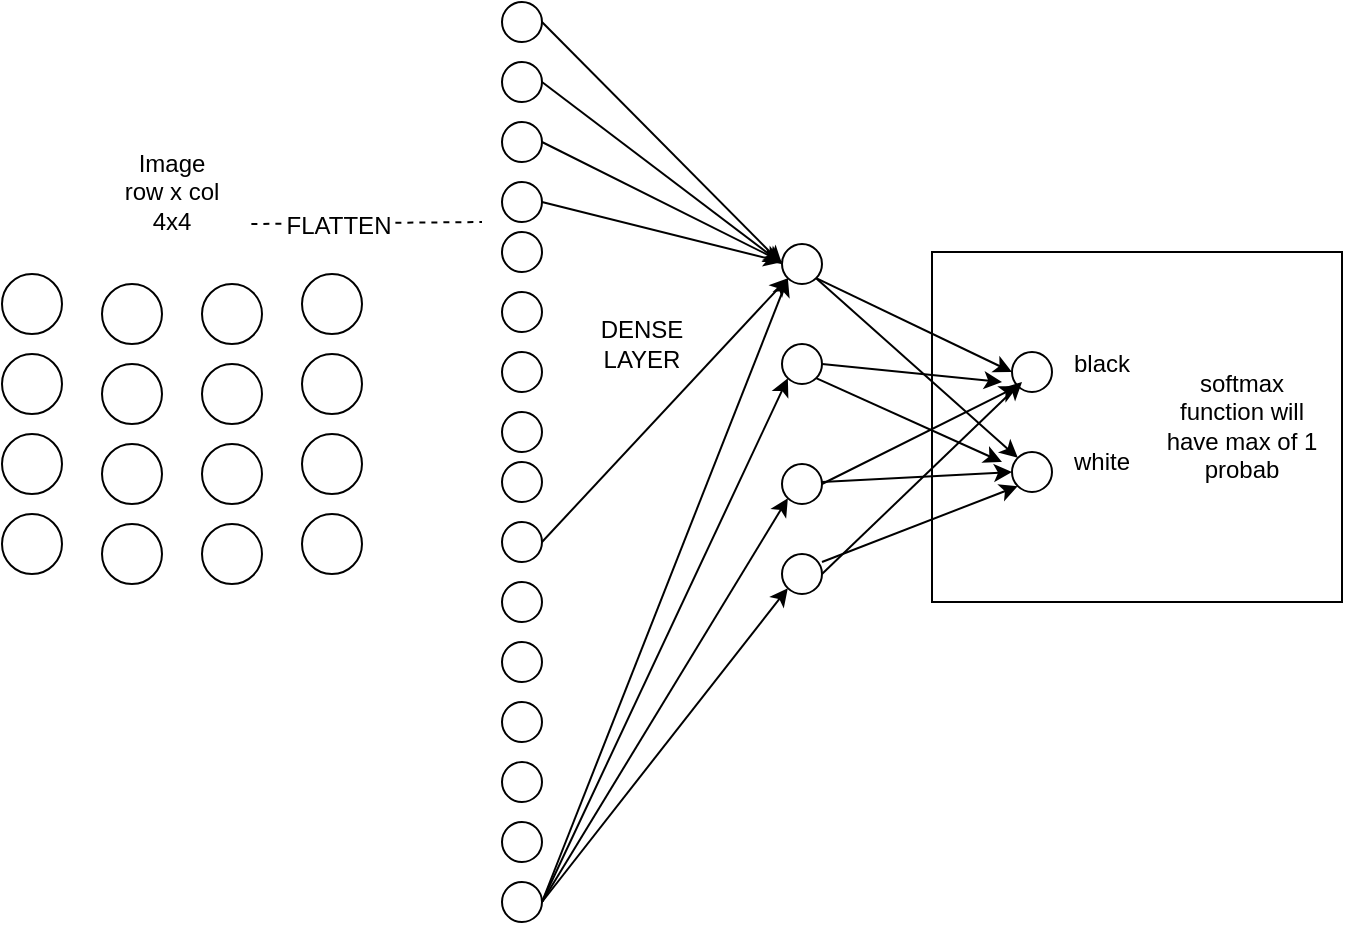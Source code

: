<mxGraphModel dx="2017" dy="762" grid="1" gridSize="10" guides="1" tooltips="1" connect="1" arrows="1" fold="1" page="1" pageScale="1" pageWidth="850" pageHeight="1100" background="#ffffff"><root><mxCell id="0"/><mxCell id="1" parent="0"/><mxCell id="76" value="" style="rounded=0;whiteSpace=wrap;html=1;" vertex="1" parent="1"><mxGeometry x="385" y="345" width="205" height="175" as="geometry"/></mxCell><mxCell id="5" value="" style="ellipse;whiteSpace=wrap;html=1;" vertex="1" parent="1"><mxGeometry x="170" y="220" width="20" height="20" as="geometry"/></mxCell><mxCell id="6" value="" style="ellipse;whiteSpace=wrap;html=1;" vertex="1" parent="1"><mxGeometry x="170" y="250" width="20" height="20" as="geometry"/></mxCell><mxCell id="7" value="" style="ellipse;whiteSpace=wrap;html=1;" vertex="1" parent="1"><mxGeometry x="170" y="280" width="20" height="20" as="geometry"/></mxCell><mxCell id="8" value="" style="ellipse;whiteSpace=wrap;html=1;" vertex="1" parent="1"><mxGeometry x="170" y="310" width="20" height="20" as="geometry"/></mxCell><mxCell id="13" value="" style="ellipse;whiteSpace=wrap;html=1;" vertex="1" parent="1"><mxGeometry x="-80" y="356" width="30" height="30" as="geometry"/></mxCell><mxCell id="14" value="" style="ellipse;whiteSpace=wrap;html=1;" vertex="1" parent="1"><mxGeometry x="-80" y="396" width="30" height="30" as="geometry"/></mxCell><mxCell id="15" value="" style="ellipse;whiteSpace=wrap;html=1;" vertex="1" parent="1"><mxGeometry x="-80" y="436" width="30" height="30" as="geometry"/></mxCell><mxCell id="16" value="" style="ellipse;whiteSpace=wrap;html=1;" vertex="1" parent="1"><mxGeometry x="-80" y="476" width="30" height="30" as="geometry"/></mxCell><mxCell id="17" value="" style="ellipse;whiteSpace=wrap;html=1;" vertex="1" parent="1"><mxGeometry x="-30" y="361" width="30" height="30" as="geometry"/></mxCell><mxCell id="18" value="" style="ellipse;whiteSpace=wrap;html=1;" vertex="1" parent="1"><mxGeometry x="-30" y="401" width="30" height="30" as="geometry"/></mxCell><mxCell id="19" value="" style="ellipse;whiteSpace=wrap;html=1;" vertex="1" parent="1"><mxGeometry x="-30" y="441" width="30" height="30" as="geometry"/></mxCell><mxCell id="20" value="" style="ellipse;whiteSpace=wrap;html=1;" vertex="1" parent="1"><mxGeometry x="-30" y="481" width="30" height="30" as="geometry"/></mxCell><mxCell id="21" value="" style="ellipse;whiteSpace=wrap;html=1;" vertex="1" parent="1"><mxGeometry x="20" y="361" width="30" height="30" as="geometry"/></mxCell><mxCell id="22" value="" style="ellipse;whiteSpace=wrap;html=1;" vertex="1" parent="1"><mxGeometry x="20" y="401" width="30" height="30" as="geometry"/></mxCell><mxCell id="23" value="" style="ellipse;whiteSpace=wrap;html=1;" vertex="1" parent="1"><mxGeometry x="20" y="441" width="30" height="30" as="geometry"/></mxCell><mxCell id="24" value="" style="ellipse;whiteSpace=wrap;html=1;" vertex="1" parent="1"><mxGeometry x="20" y="481" width="30" height="30" as="geometry"/></mxCell><mxCell id="25" value="" style="ellipse;whiteSpace=wrap;html=1;" vertex="1" parent="1"><mxGeometry x="70" y="356" width="30" height="30" as="geometry"/></mxCell><mxCell id="26" value="" style="ellipse;whiteSpace=wrap;html=1;" vertex="1" parent="1"><mxGeometry x="70" y="396" width="30" height="30" as="geometry"/></mxCell><mxCell id="27" value="" style="ellipse;whiteSpace=wrap;html=1;" vertex="1" parent="1"><mxGeometry x="70" y="436" width="30" height="30" as="geometry"/></mxCell><mxCell id="28" value="" style="ellipse;whiteSpace=wrap;html=1;" vertex="1" parent="1"><mxGeometry x="70" y="476" width="30" height="30" as="geometry"/></mxCell><mxCell id="29" value="" style="ellipse;whiteSpace=wrap;html=1;" vertex="1" parent="1"><mxGeometry x="170" y="335" width="20" height="20" as="geometry"/></mxCell><mxCell id="30" value="" style="ellipse;whiteSpace=wrap;html=1;" vertex="1" parent="1"><mxGeometry x="170" y="365" width="20" height="20" as="geometry"/></mxCell><mxCell id="31" value="" style="ellipse;whiteSpace=wrap;html=1;" vertex="1" parent="1"><mxGeometry x="170" y="395" width="20" height="20" as="geometry"/></mxCell><mxCell id="32" value="" style="ellipse;whiteSpace=wrap;html=1;" vertex="1" parent="1"><mxGeometry x="170" y="425" width="20" height="20" as="geometry"/></mxCell><mxCell id="33" value="" style="ellipse;whiteSpace=wrap;html=1;" vertex="1" parent="1"><mxGeometry x="170" y="450" width="20" height="20" as="geometry"/></mxCell><mxCell id="34" value="" style="ellipse;whiteSpace=wrap;html=1;" vertex="1" parent="1"><mxGeometry x="170" y="480" width="20" height="20" as="geometry"/></mxCell><mxCell id="35" value="" style="ellipse;whiteSpace=wrap;html=1;" vertex="1" parent="1"><mxGeometry x="170" y="510" width="20" height="20" as="geometry"/></mxCell><mxCell id="36" value="" style="ellipse;whiteSpace=wrap;html=1;" vertex="1" parent="1"><mxGeometry x="170" y="540" width="20" height="20" as="geometry"/></mxCell><mxCell id="37" value="" style="ellipse;whiteSpace=wrap;html=1;" vertex="1" parent="1"><mxGeometry x="170" y="570" width="20" height="20" as="geometry"/></mxCell><mxCell id="38" value="" style="ellipse;whiteSpace=wrap;html=1;" vertex="1" parent="1"><mxGeometry x="170" y="600" width="20" height="20" as="geometry"/></mxCell><mxCell id="39" value="" style="ellipse;whiteSpace=wrap;html=1;" vertex="1" parent="1"><mxGeometry x="170" y="630" width="20" height="20" as="geometry"/></mxCell><mxCell id="40" value="" style="ellipse;whiteSpace=wrap;html=1;" vertex="1" parent="1"><mxGeometry x="170" y="660" width="20" height="20" as="geometry"/></mxCell><mxCell id="41" value="Image&lt;br&gt;&lt;div&gt;row x col&lt;/div&gt;&lt;div&gt;4x4&lt;/div&gt;" style="text;html=1;strokeColor=none;fillColor=none;align=center;verticalAlign=middle;whiteSpace=wrap;rounded=0;" vertex="1" parent="1"><mxGeometry x="-30" y="300" width="70" height="30" as="geometry"/></mxCell><mxCell id="43" value="" style="endArrow=none;dashed=1;html=1;exitX=1.067;exitY=1.033;exitPerimeter=0;" edge="1" parent="1" source="41"><mxGeometry width="50" height="50" relative="1" as="geometry"><mxPoint x="70" y="330" as="sourcePoint"/><mxPoint x="160" y="330" as="targetPoint"/></mxGeometry></mxCell><mxCell id="44" value="FLATTEN" style="text;html=1;resizable=0;points=[];align=center;verticalAlign=middle;labelBackgroundColor=#ffffff;" vertex="1" connectable="0" parent="43"><mxGeometry x="-0.258" y="-1" relative="1" as="geometry"><mxPoint as="offset"/></mxGeometry></mxCell><mxCell id="45" value="" style="ellipse;whiteSpace=wrap;html=1;aspect=fixed;" vertex="1" parent="1"><mxGeometry x="310" y="341" width="20" height="20" as="geometry"/></mxCell><mxCell id="50" value="" style="ellipse;whiteSpace=wrap;html=1;aspect=fixed;" vertex="1" parent="1"><mxGeometry x="310" y="391" width="20" height="20" as="geometry"/></mxCell><mxCell id="51" value="" style="ellipse;whiteSpace=wrap;html=1;aspect=fixed;" vertex="1" parent="1"><mxGeometry x="310" y="451" width="20" height="20" as="geometry"/></mxCell><mxCell id="52" value="" style="ellipse;whiteSpace=wrap;html=1;aspect=fixed;" vertex="1" parent="1"><mxGeometry x="310" y="496" width="20" height="20" as="geometry"/></mxCell><mxCell id="53" value="" style="endArrow=classic;html=1;entryX=0;entryY=0.5;exitX=1;exitY=0.5;" edge="1" parent="1" source="5" target="45"><mxGeometry width="50" height="50" relative="1" as="geometry"><mxPoint x="-80" y="750" as="sourcePoint"/><mxPoint x="-30" y="700" as="targetPoint"/></mxGeometry></mxCell><mxCell id="54" value="" style="endArrow=classic;html=1;entryX=0;entryY=0.5;exitX=1;exitY=0.5;" edge="1" parent="1" source="6" target="45"><mxGeometry width="50" height="50" relative="1" as="geometry"><mxPoint x="200" y="240" as="sourcePoint"/><mxPoint x="320" y="361" as="targetPoint"/></mxGeometry></mxCell><mxCell id="55" value="" style="endArrow=classic;html=1;exitX=1;exitY=0.5;" edge="1" parent="1" source="7"><mxGeometry width="50" height="50" relative="1" as="geometry"><mxPoint x="210" y="250" as="sourcePoint"/><mxPoint x="310" y="350" as="targetPoint"/></mxGeometry></mxCell><mxCell id="56" value="" style="endArrow=classic;html=1;exitX=1;exitY=0.5;" edge="1" parent="1" source="8"><mxGeometry width="50" height="50" relative="1" as="geometry"><mxPoint x="220" y="260" as="sourcePoint"/><mxPoint x="310" y="350" as="targetPoint"/></mxGeometry></mxCell><mxCell id="57" value="" style="endArrow=classic;html=1;entryX=0;entryY=0.5;exitX=1;exitY=1;" edge="1" parent="1" source="45" target="65"><mxGeometry width="50" height="50" relative="1" as="geometry"><mxPoint x="320" y="403" as="sourcePoint"/><mxPoint x="440" y="411" as="targetPoint"/></mxGeometry></mxCell><mxCell id="58" value="" style="endArrow=classic;html=1;entryX=0;entryY=1;exitX=1;exitY=0.5;" edge="1" parent="1" source="40" target="45"><mxGeometry width="50" height="50" relative="1" as="geometry"><mxPoint x="-80" y="750" as="sourcePoint"/><mxPoint x="-30" y="700" as="targetPoint"/></mxGeometry></mxCell><mxCell id="59" value="" style="endArrow=classic;html=1;entryX=0;entryY=1;exitX=1;exitY=0.5;" edge="1" parent="1" source="40" target="52"><mxGeometry width="50" height="50" relative="1" as="geometry"><mxPoint x="240" y="280" as="sourcePoint"/><mxPoint x="360" y="401" as="targetPoint"/></mxGeometry></mxCell><mxCell id="60" value="" style="endArrow=classic;html=1;entryX=0;entryY=1;exitX=1;exitY=0.5;" edge="1" parent="1" source="40" target="51"><mxGeometry width="50" height="50" relative="1" as="geometry"><mxPoint x="250" y="290" as="sourcePoint"/><mxPoint x="370" y="411" as="targetPoint"/></mxGeometry></mxCell><mxCell id="61" value="" style="endArrow=classic;html=1;entryX=0;entryY=1;" edge="1" parent="1" target="50"><mxGeometry width="50" height="50" relative="1" as="geometry"><mxPoint x="190" y="670" as="sourcePoint"/><mxPoint x="380" y="421" as="targetPoint"/></mxGeometry></mxCell><mxCell id="62" value="" style="endArrow=classic;html=1;entryX=0;entryY=1;exitX=1;exitY=0.5;" edge="1" parent="1" source="34" target="45"><mxGeometry width="50" height="50" relative="1" as="geometry"><mxPoint x="270" y="310" as="sourcePoint"/><mxPoint x="390" y="431" as="targetPoint"/></mxGeometry></mxCell><mxCell id="63" value="DENSE LAYER" style="text;html=1;strokeColor=none;fillColor=none;align=center;verticalAlign=middle;whiteSpace=wrap;rounded=0;" vertex="1" parent="1"><mxGeometry x="220" y="381" width="40" height="20" as="geometry"/></mxCell><mxCell id="65" value="" style="ellipse;whiteSpace=wrap;html=1;aspect=fixed;" vertex="1" parent="1"><mxGeometry x="425" y="395" width="20" height="20" as="geometry"/></mxCell><mxCell id="66" value="" style="ellipse;whiteSpace=wrap;html=1;aspect=fixed;" vertex="1" parent="1"><mxGeometry x="425" y="445" width="20" height="20" as="geometry"/></mxCell><mxCell id="67" value="" style="endArrow=classic;html=1;exitX=1;exitY=0.5;" edge="1" parent="1" source="50"><mxGeometry width="50" height="50" relative="1" as="geometry"><mxPoint x="337" y="368" as="sourcePoint"/><mxPoint x="420" y="410" as="targetPoint"/></mxGeometry></mxCell><mxCell id="68" value="" style="endArrow=classic;html=1;entryX=0;entryY=1;exitX=1;exitY=0.5;" edge="1" parent="1" source="51" target="65"><mxGeometry width="50" height="50" relative="1" as="geometry"><mxPoint x="347" y="378" as="sourcePoint"/><mxPoint x="445" y="425" as="targetPoint"/></mxGeometry></mxCell><mxCell id="69" value="" style="endArrow=classic;html=1;exitX=1;exitY=0.5;" edge="1" parent="1" source="52"><mxGeometry width="50" height="50" relative="1" as="geometry"><mxPoint x="357" y="388" as="sourcePoint"/><mxPoint x="430" y="410" as="targetPoint"/></mxGeometry></mxCell><mxCell id="70" value="" style="endArrow=classic;html=1;entryX=0;entryY=0;exitX=1;exitY=1;" edge="1" parent="1" source="45" target="66"><mxGeometry width="50" height="50" relative="1" as="geometry"><mxPoint x="367" y="398" as="sourcePoint"/><mxPoint x="465" y="445" as="targetPoint"/></mxGeometry></mxCell><mxCell id="71" value="" style="endArrow=classic;html=1;exitX=1;exitY=1;" edge="1" parent="1" source="50"><mxGeometry width="50" height="50" relative="1" as="geometry"><mxPoint x="337" y="368" as="sourcePoint"/><mxPoint x="420" y="450" as="targetPoint"/></mxGeometry></mxCell><mxCell id="72" value="" style="endArrow=classic;html=1;entryX=0;entryY=0.5;" edge="1" parent="1" target="66"><mxGeometry width="50" height="50" relative="1" as="geometry"><mxPoint x="330" y="460" as="sourcePoint"/><mxPoint x="448" y="468" as="targetPoint"/></mxGeometry></mxCell><mxCell id="73" value="" style="endArrow=classic;html=1;entryX=0;entryY=1;" edge="1" parent="1" target="66"><mxGeometry width="50" height="50" relative="1" as="geometry"><mxPoint x="330" y="500" as="sourcePoint"/><mxPoint x="458" y="478" as="targetPoint"/></mxGeometry></mxCell><mxCell id="74" value="black" style="text;html=1;strokeColor=none;fillColor=none;align=center;verticalAlign=middle;whiteSpace=wrap;rounded=0;" vertex="1" parent="1"><mxGeometry x="450" y="391" width="40" height="20" as="geometry"/></mxCell><mxCell id="75" value="white" style="text;html=1;strokeColor=none;fillColor=none;align=center;verticalAlign=middle;whiteSpace=wrap;rounded=0;" vertex="1" parent="1"><mxGeometry x="450" y="440" width="40" height="20" as="geometry"/></mxCell><mxCell id="77" value="softmax function will have max of 1 probab" style="text;html=1;strokeColor=none;fillColor=none;align=center;verticalAlign=middle;whiteSpace=wrap;rounded=0;" vertex="1" parent="1"><mxGeometry x="500" y="364" width="80" height="136" as="geometry"/></mxCell></root></mxGraphModel>